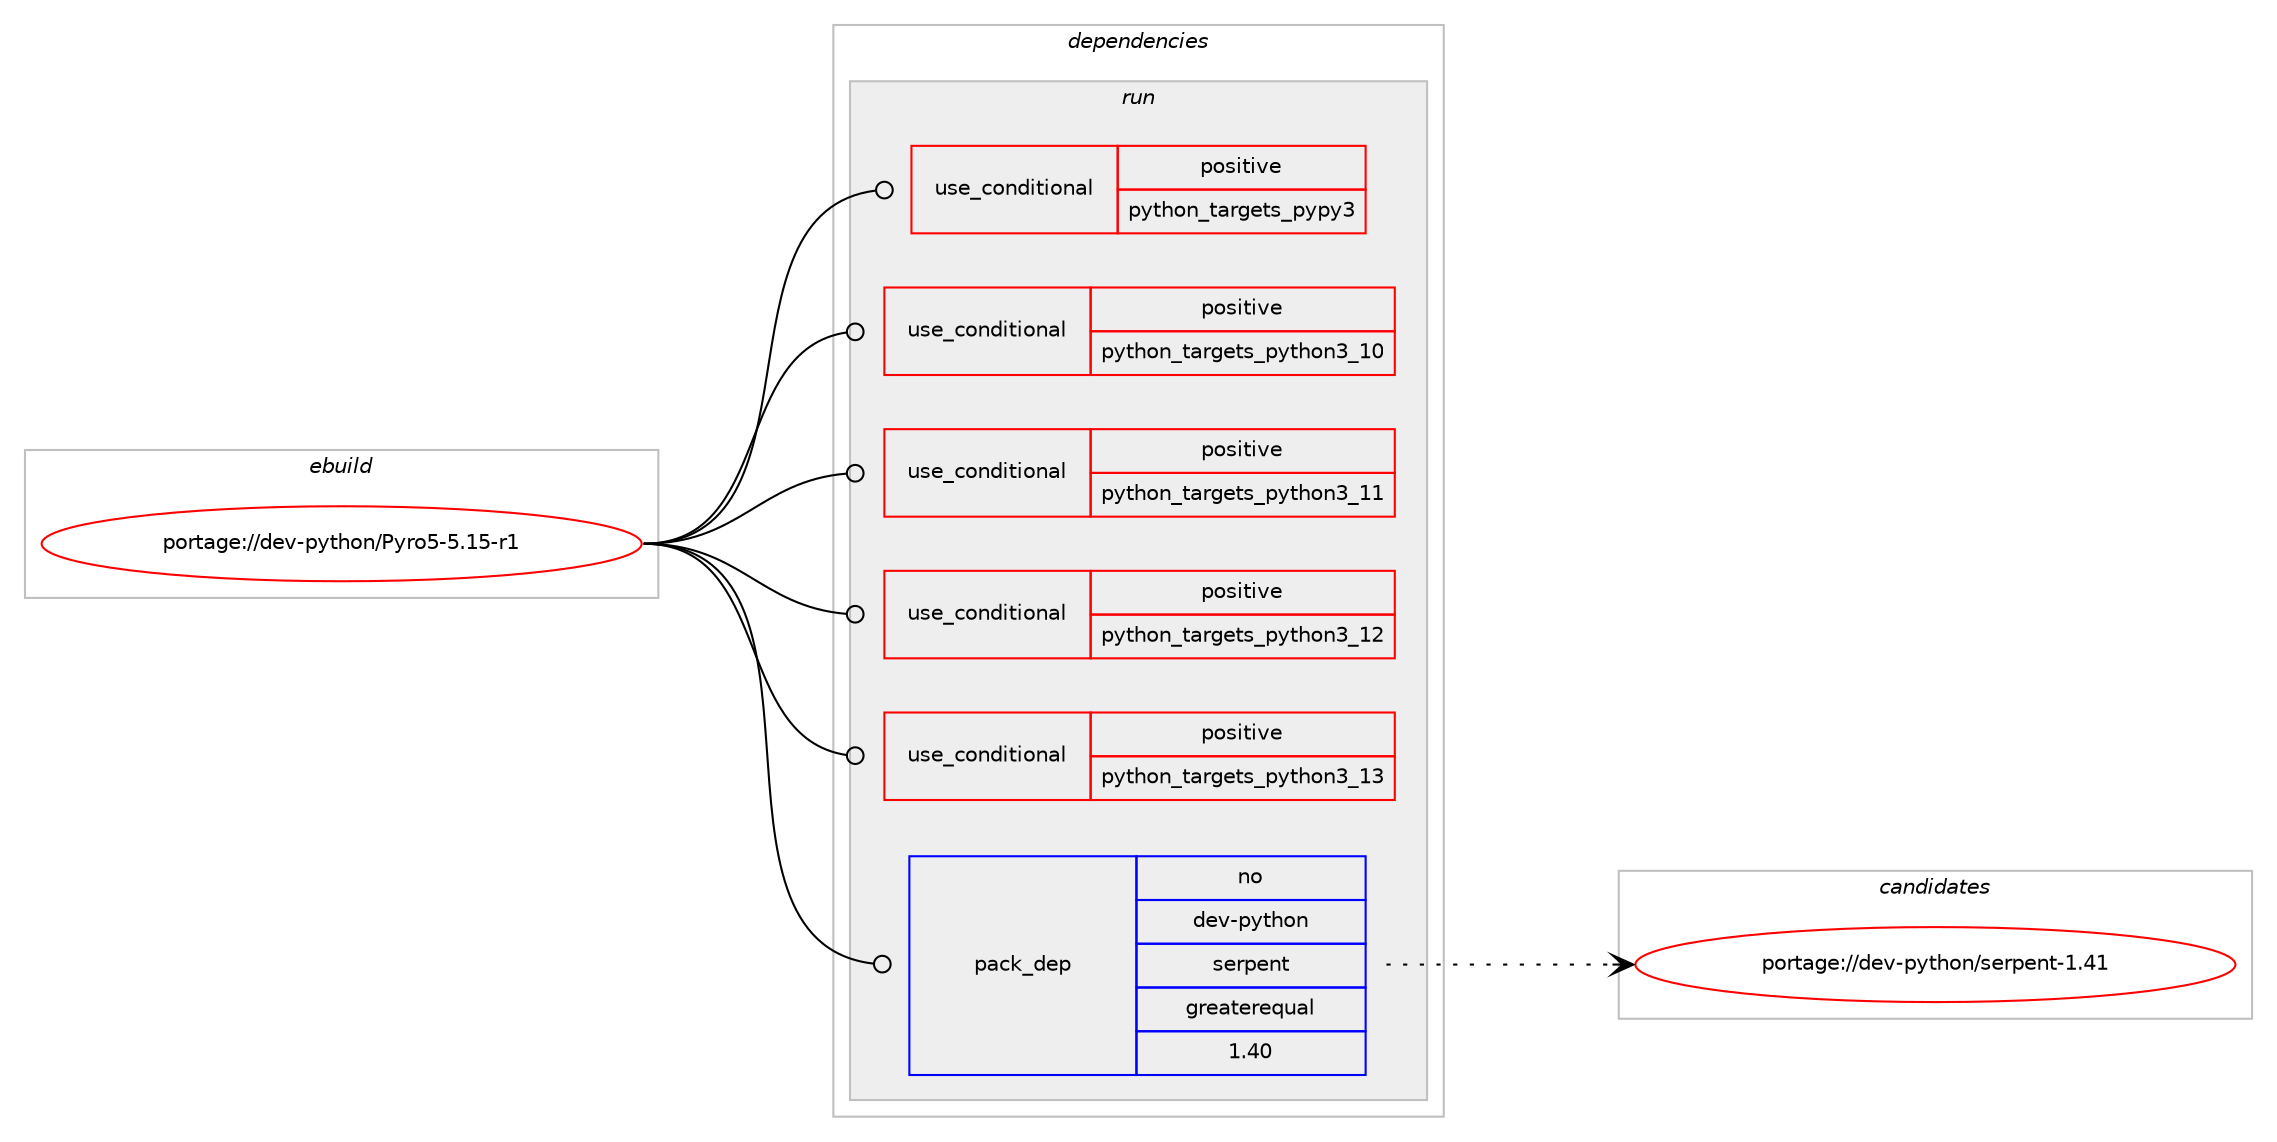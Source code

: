 digraph prolog {

# *************
# Graph options
# *************

newrank=true;
concentrate=true;
compound=true;
graph [rankdir=LR,fontname=Helvetica,fontsize=10,ranksep=1.5];#, ranksep=2.5, nodesep=0.2];
edge  [arrowhead=vee];
node  [fontname=Helvetica,fontsize=10];

# **********
# The ebuild
# **********

subgraph cluster_leftcol {
color=gray;
rank=same;
label=<<i>ebuild</i>>;
id [label="portage://dev-python/Pyro5-5.15-r1", color=red, width=4, href="../dev-python/Pyro5-5.15-r1.svg"];
}

# ****************
# The dependencies
# ****************

subgraph cluster_midcol {
color=gray;
label=<<i>dependencies</i>>;
subgraph cluster_compile {
fillcolor="#eeeeee";
style=filled;
label=<<i>compile</i>>;
}
subgraph cluster_compileandrun {
fillcolor="#eeeeee";
style=filled;
label=<<i>compile and run</i>>;
}
subgraph cluster_run {
fillcolor="#eeeeee";
style=filled;
label=<<i>run</i>>;
subgraph cond29808 {
dependency70955 [label=<<TABLE BORDER="0" CELLBORDER="1" CELLSPACING="0" CELLPADDING="4"><TR><TD ROWSPAN="3" CELLPADDING="10">use_conditional</TD></TR><TR><TD>positive</TD></TR><TR><TD>python_targets_pypy3</TD></TR></TABLE>>, shape=none, color=red];
# *** BEGIN UNKNOWN DEPENDENCY TYPE (TODO) ***
# dependency70955 -> package_dependency(portage://dev-python/Pyro5-5.15-r1,run,no,dev-python,pypy3,none,[,,],any_same_slot,[use(enable(sqlite),none)])
# *** END UNKNOWN DEPENDENCY TYPE (TODO) ***

}
id:e -> dependency70955:w [weight=20,style="solid",arrowhead="odot"];
subgraph cond29809 {
dependency70956 [label=<<TABLE BORDER="0" CELLBORDER="1" CELLSPACING="0" CELLPADDING="4"><TR><TD ROWSPAN="3" CELLPADDING="10">use_conditional</TD></TR><TR><TD>positive</TD></TR><TR><TD>python_targets_python3_10</TD></TR></TABLE>>, shape=none, color=red];
# *** BEGIN UNKNOWN DEPENDENCY TYPE (TODO) ***
# dependency70956 -> package_dependency(portage://dev-python/Pyro5-5.15-r1,run,no,dev-lang,python,none,[,,],[slot(3.10)],[use(enable(sqlite),none)])
# *** END UNKNOWN DEPENDENCY TYPE (TODO) ***

}
id:e -> dependency70956:w [weight=20,style="solid",arrowhead="odot"];
subgraph cond29810 {
dependency70957 [label=<<TABLE BORDER="0" CELLBORDER="1" CELLSPACING="0" CELLPADDING="4"><TR><TD ROWSPAN="3" CELLPADDING="10">use_conditional</TD></TR><TR><TD>positive</TD></TR><TR><TD>python_targets_python3_11</TD></TR></TABLE>>, shape=none, color=red];
# *** BEGIN UNKNOWN DEPENDENCY TYPE (TODO) ***
# dependency70957 -> package_dependency(portage://dev-python/Pyro5-5.15-r1,run,no,dev-lang,python,none,[,,],[slot(3.11)],[use(enable(sqlite),none)])
# *** END UNKNOWN DEPENDENCY TYPE (TODO) ***

}
id:e -> dependency70957:w [weight=20,style="solid",arrowhead="odot"];
subgraph cond29811 {
dependency70958 [label=<<TABLE BORDER="0" CELLBORDER="1" CELLSPACING="0" CELLPADDING="4"><TR><TD ROWSPAN="3" CELLPADDING="10">use_conditional</TD></TR><TR><TD>positive</TD></TR><TR><TD>python_targets_python3_12</TD></TR></TABLE>>, shape=none, color=red];
# *** BEGIN UNKNOWN DEPENDENCY TYPE (TODO) ***
# dependency70958 -> package_dependency(portage://dev-python/Pyro5-5.15-r1,run,no,dev-lang,python,none,[,,],[slot(3.12)],[use(enable(sqlite),none)])
# *** END UNKNOWN DEPENDENCY TYPE (TODO) ***

}
id:e -> dependency70958:w [weight=20,style="solid",arrowhead="odot"];
subgraph cond29812 {
dependency70959 [label=<<TABLE BORDER="0" CELLBORDER="1" CELLSPACING="0" CELLPADDING="4"><TR><TD ROWSPAN="3" CELLPADDING="10">use_conditional</TD></TR><TR><TD>positive</TD></TR><TR><TD>python_targets_python3_13</TD></TR></TABLE>>, shape=none, color=red];
# *** BEGIN UNKNOWN DEPENDENCY TYPE (TODO) ***
# dependency70959 -> package_dependency(portage://dev-python/Pyro5-5.15-r1,run,no,dev-lang,python,none,[,,],[slot(3.13)],[use(enable(sqlite),none)])
# *** END UNKNOWN DEPENDENCY TYPE (TODO) ***

}
id:e -> dependency70959:w [weight=20,style="solid",arrowhead="odot"];
subgraph pack39938 {
dependency70960 [label=<<TABLE BORDER="0" CELLBORDER="1" CELLSPACING="0" CELLPADDING="4" WIDTH="220"><TR><TD ROWSPAN="6" CELLPADDING="30">pack_dep</TD></TR><TR><TD WIDTH="110">no</TD></TR><TR><TD>dev-python</TD></TR><TR><TD>serpent</TD></TR><TR><TD>greaterequal</TD></TR><TR><TD>1.40</TD></TR></TABLE>>, shape=none, color=blue];
}
id:e -> dependency70960:w [weight=20,style="solid",arrowhead="odot"];
}
}

# **************
# The candidates
# **************

subgraph cluster_choices {
rank=same;
color=gray;
label=<<i>candidates</i>>;

subgraph choice39938 {
color=black;
nodesep=1;
choice10010111845112121116104111110471151011141121011101164549465249 [label="portage://dev-python/serpent-1.41", color=red, width=4,href="../dev-python/serpent-1.41.svg"];
dependency70960:e -> choice10010111845112121116104111110471151011141121011101164549465249:w [style=dotted,weight="100"];
}
}

}
